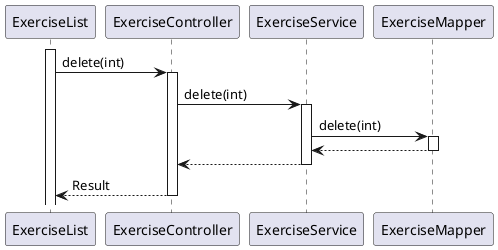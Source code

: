 @startuml
activate ExerciseList
ExerciseList -> ExerciseController: delete(int)
activate ExerciseController

ExerciseController -> ExerciseService: delete(int)
activate ExerciseService

ExerciseService -> ExerciseMapper: delete(int)
activate ExerciseMapper

ExerciseMapper --> ExerciseService:
deactivate ExerciseMapper

ExerciseService --> ExerciseController:
deactivate ExerciseService

ExerciseController --> ExerciseList: Result
deactivate ExerciseController
@enduml